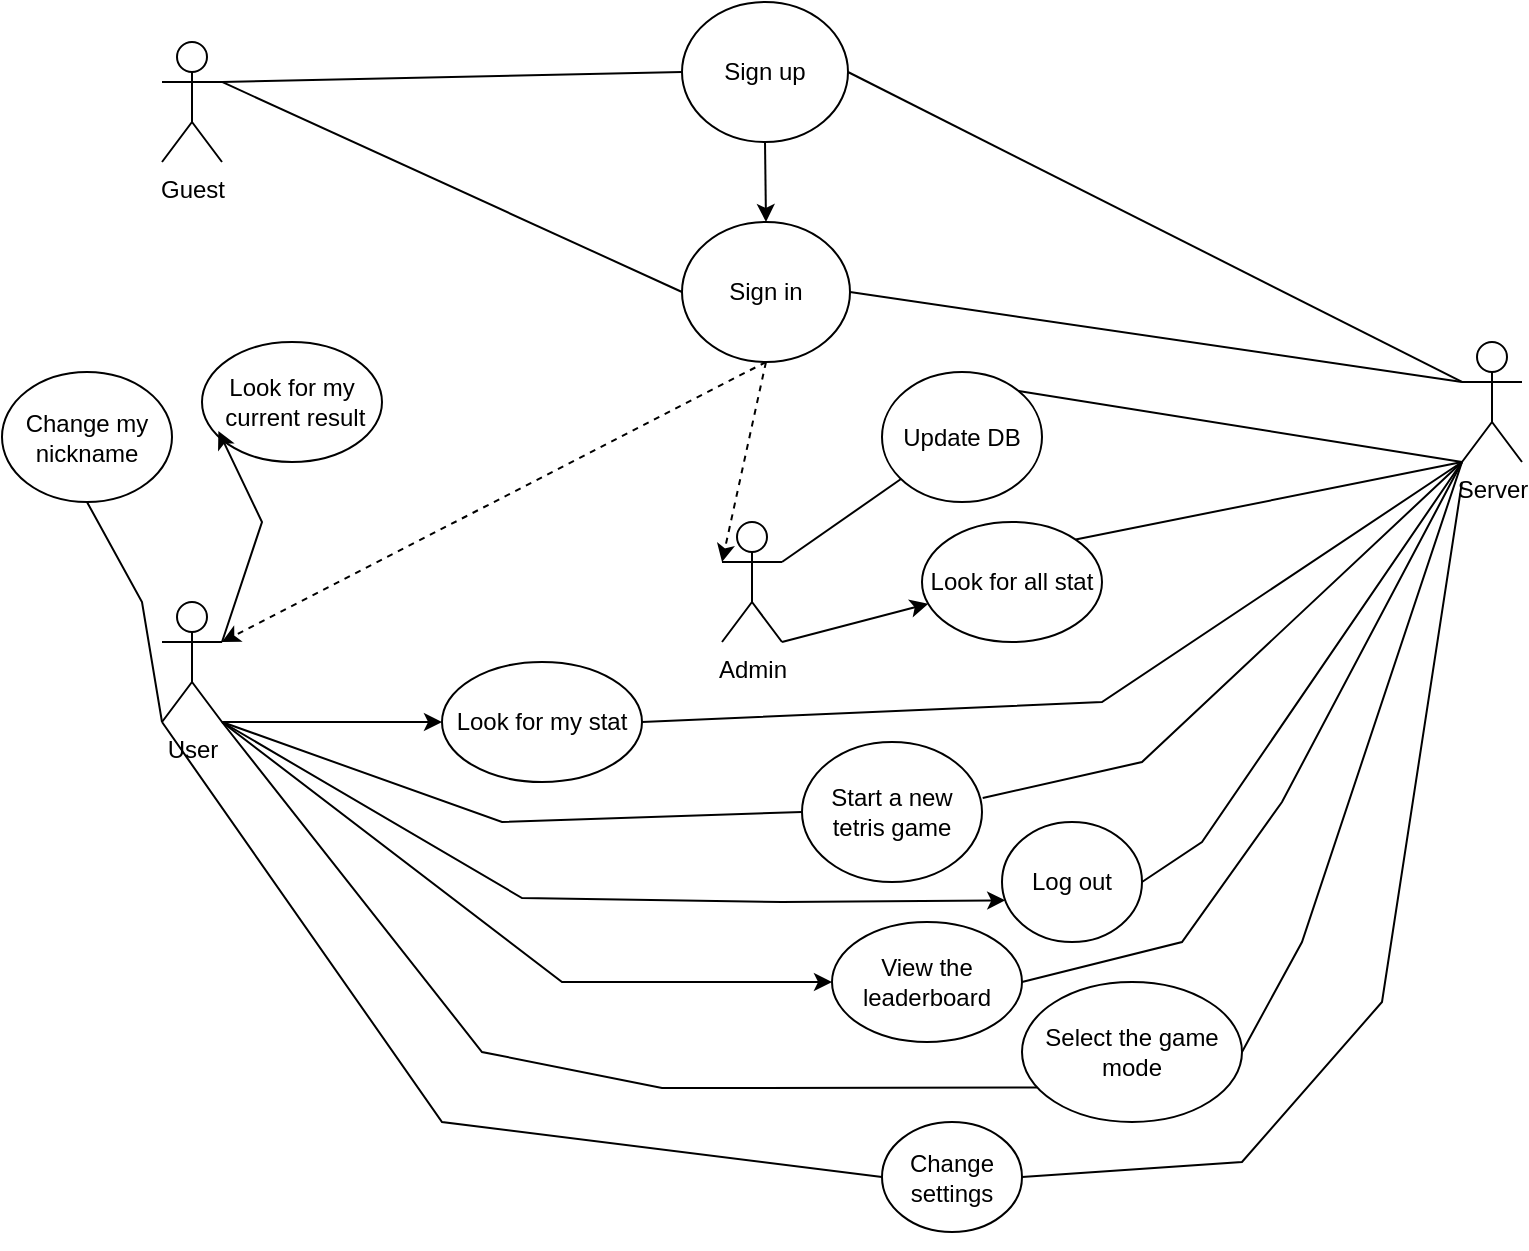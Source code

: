 <mxfile version="26.0.16" pages="2">
  <diagram id="C5RBs43oDa-KdzZeNtuy" name="Usecase">
    <mxGraphModel dx="1071" dy="588" grid="1" gridSize="10" guides="1" tooltips="1" connect="1" arrows="1" fold="1" page="1" pageScale="1" pageWidth="827" pageHeight="1169" math="0" shadow="0">
      <root>
        <mxCell id="WIyWlLk6GJQsqaUBKTNV-0" />
        <mxCell id="WIyWlLk6GJQsqaUBKTNV-1" parent="WIyWlLk6GJQsqaUBKTNV-0" />
        <mxCell id="0U7hj_pJcV__g8Mz-J5c-0" value="Guest" style="shape=umlActor;verticalLabelPosition=bottom;verticalAlign=top;html=1;outlineConnect=0;" parent="WIyWlLk6GJQsqaUBKTNV-1" vertex="1">
          <mxGeometry x="90" y="120" width="30" height="60" as="geometry" />
        </mxCell>
        <mxCell id="0U7hj_pJcV__g8Mz-J5c-2" value="Admin" style="shape=umlActor;verticalLabelPosition=bottom;verticalAlign=top;html=1;outlineConnect=0;" parent="WIyWlLk6GJQsqaUBKTNV-1" vertex="1">
          <mxGeometry x="370" y="360" width="30" height="60" as="geometry" />
        </mxCell>
        <mxCell id="0U7hj_pJcV__g8Mz-J5c-4" value="User" style="shape=umlActor;verticalLabelPosition=bottom;verticalAlign=top;html=1;outlineConnect=0;" parent="WIyWlLk6GJQsqaUBKTNV-1" vertex="1">
          <mxGeometry x="90" y="400" width="30" height="60" as="geometry" />
        </mxCell>
        <mxCell id="0U7hj_pJcV__g8Mz-J5c-9" value="Sign up" style="ellipse;whiteSpace=wrap;html=1;" parent="WIyWlLk6GJQsqaUBKTNV-1" vertex="1">
          <mxGeometry x="350" y="100" width="83" height="70" as="geometry" />
        </mxCell>
        <mxCell id="0U7hj_pJcV__g8Mz-J5c-10" value="Sign in" style="ellipse;whiteSpace=wrap;html=1;" parent="WIyWlLk6GJQsqaUBKTNV-1" vertex="1">
          <mxGeometry x="350" y="210" width="84" height="70" as="geometry" />
        </mxCell>
        <mxCell id="0U7hj_pJcV__g8Mz-J5c-11" value="" style="endArrow=none;html=1;rounded=0;exitX=1;exitY=0.333;exitDx=0;exitDy=0;exitPerimeter=0;entryX=0;entryY=0.5;entryDx=0;entryDy=0;startFill=0;" parent="WIyWlLk6GJQsqaUBKTNV-1" source="0U7hj_pJcV__g8Mz-J5c-0" target="0U7hj_pJcV__g8Mz-J5c-9" edge="1">
          <mxGeometry width="50" height="50" relative="1" as="geometry">
            <mxPoint x="120" y="190" as="sourcePoint" />
            <mxPoint x="170" y="140" as="targetPoint" />
            <Array as="points" />
          </mxGeometry>
        </mxCell>
        <mxCell id="0U7hj_pJcV__g8Mz-J5c-12" value="Server&lt;div&gt;&lt;br&gt;&lt;/div&gt;" style="shape=umlActor;verticalLabelPosition=bottom;verticalAlign=top;html=1;outlineConnect=0;" parent="WIyWlLk6GJQsqaUBKTNV-1" vertex="1">
          <mxGeometry x="740" y="270" width="30" height="60" as="geometry" />
        </mxCell>
        <mxCell id="0U7hj_pJcV__g8Mz-J5c-17" value="" style="endArrow=none;html=1;rounded=0;exitX=1;exitY=0.5;exitDx=0;exitDy=0;entryX=0;entryY=0.333;entryDx=0;entryDy=0;entryPerimeter=0;startFill=0;" parent="WIyWlLk6GJQsqaUBKTNV-1" source="0U7hj_pJcV__g8Mz-J5c-9" target="0U7hj_pJcV__g8Mz-J5c-12" edge="1">
          <mxGeometry width="50" height="50" relative="1" as="geometry">
            <mxPoint x="380" y="320" as="sourcePoint" />
            <mxPoint x="430" y="270" as="targetPoint" />
          </mxGeometry>
        </mxCell>
        <mxCell id="0U7hj_pJcV__g8Mz-J5c-18" value="" style="endArrow=none;html=1;rounded=0;exitX=1;exitY=0.333;exitDx=0;exitDy=0;exitPerimeter=0;entryX=0;entryY=0.5;entryDx=0;entryDy=0;" parent="WIyWlLk6GJQsqaUBKTNV-1" source="0U7hj_pJcV__g8Mz-J5c-0" target="0U7hj_pJcV__g8Mz-J5c-10" edge="1">
          <mxGeometry width="50" height="50" relative="1" as="geometry">
            <mxPoint x="280" y="380" as="sourcePoint" />
            <mxPoint x="330" y="330" as="targetPoint" />
          </mxGeometry>
        </mxCell>
        <mxCell id="0U7hj_pJcV__g8Mz-J5c-19" value="" style="endArrow=classic;html=1;rounded=0;exitX=0.5;exitY=1;exitDx=0;exitDy=0;entryX=0.5;entryY=0;entryDx=0;entryDy=0;" parent="WIyWlLk6GJQsqaUBKTNV-1" source="0U7hj_pJcV__g8Mz-J5c-9" target="0U7hj_pJcV__g8Mz-J5c-10" edge="1">
          <mxGeometry width="50" height="50" relative="1" as="geometry">
            <mxPoint x="280" y="380" as="sourcePoint" />
            <mxPoint x="330" y="330" as="targetPoint" />
          </mxGeometry>
        </mxCell>
        <mxCell id="0U7hj_pJcV__g8Mz-J5c-20" value="" style="endArrow=none;html=1;rounded=0;exitX=1;exitY=0.5;exitDx=0;exitDy=0;entryX=0;entryY=0.333;entryDx=0;entryDy=0;entryPerimeter=0;" parent="WIyWlLk6GJQsqaUBKTNV-1" source="0U7hj_pJcV__g8Mz-J5c-10" target="0U7hj_pJcV__g8Mz-J5c-12" edge="1">
          <mxGeometry width="50" height="50" relative="1" as="geometry">
            <mxPoint x="280" y="300" as="sourcePoint" />
            <mxPoint x="710" y="250" as="targetPoint" />
          </mxGeometry>
        </mxCell>
        <mxCell id="0U7hj_pJcV__g8Mz-J5c-25" value="" style="endArrow=classic;html=1;rounded=0;exitX=0.5;exitY=1;exitDx=0;exitDy=0;entryX=1;entryY=0.333;entryDx=0;entryDy=0;entryPerimeter=0;dashed=1;" parent="WIyWlLk6GJQsqaUBKTNV-1" source="0U7hj_pJcV__g8Mz-J5c-10" target="0U7hj_pJcV__g8Mz-J5c-4" edge="1">
          <mxGeometry width="50" height="50" relative="1" as="geometry">
            <mxPoint x="280" y="420" as="sourcePoint" />
            <mxPoint x="330" y="370" as="targetPoint" />
          </mxGeometry>
        </mxCell>
        <mxCell id="0U7hj_pJcV__g8Mz-J5c-26" value="" style="endArrow=classic;html=1;rounded=0;entryX=0;entryY=0.333;entryDx=0;entryDy=0;entryPerimeter=0;exitX=0.5;exitY=1;exitDx=0;exitDy=0;dashed=1;" parent="WIyWlLk6GJQsqaUBKTNV-1" source="0U7hj_pJcV__g8Mz-J5c-10" target="0U7hj_pJcV__g8Mz-J5c-2" edge="1">
          <mxGeometry width="50" height="50" relative="1" as="geometry">
            <mxPoint x="350" y="310" as="sourcePoint" />
            <mxPoint x="330" y="370" as="targetPoint" />
            <Array as="points" />
          </mxGeometry>
        </mxCell>
        <mxCell id="0U7hj_pJcV__g8Mz-J5c-28" value="L&lt;span style=&quot;background-color: transparent; color: light-dark(rgb(0, 0, 0), rgb(255, 255, 255));&quot;&gt;ook for all stat&lt;/span&gt;" style="ellipse;whiteSpace=wrap;html=1;" parent="WIyWlLk6GJQsqaUBKTNV-1" vertex="1">
          <mxGeometry x="470" y="360" width="90" height="60" as="geometry" />
        </mxCell>
        <mxCell id="0U7hj_pJcV__g8Mz-J5c-29" value="" style="endArrow=classic;html=1;rounded=0;exitX=1;exitY=1;exitDx=0;exitDy=0;exitPerimeter=0;" parent="WIyWlLk6GJQsqaUBKTNV-1" source="0U7hj_pJcV__g8Mz-J5c-2" target="0U7hj_pJcV__g8Mz-J5c-28" edge="1">
          <mxGeometry width="50" height="50" relative="1" as="geometry">
            <mxPoint x="280" y="300" as="sourcePoint" />
            <mxPoint x="330" y="250" as="targetPoint" />
          </mxGeometry>
        </mxCell>
        <mxCell id="0U7hj_pJcV__g8Mz-J5c-30" value="Update DB" style="ellipse;whiteSpace=wrap;html=1;" parent="WIyWlLk6GJQsqaUBKTNV-1" vertex="1">
          <mxGeometry x="450" y="285" width="80" height="65" as="geometry" />
        </mxCell>
        <mxCell id="0U7hj_pJcV__g8Mz-J5c-31" value="" style="endArrow=none;html=1;rounded=0;exitX=1;exitY=0.333;exitDx=0;exitDy=0;exitPerimeter=0;startFill=0;" parent="WIyWlLk6GJQsqaUBKTNV-1" source="0U7hj_pJcV__g8Mz-J5c-2" target="0U7hj_pJcV__g8Mz-J5c-30" edge="1">
          <mxGeometry width="50" height="50" relative="1" as="geometry">
            <mxPoint x="280" y="300" as="sourcePoint" />
            <mxPoint x="330" y="250" as="targetPoint" />
          </mxGeometry>
        </mxCell>
        <mxCell id="0U7hj_pJcV__g8Mz-J5c-32" value="" style="endArrow=none;html=1;rounded=0;exitX=1;exitY=0;exitDx=0;exitDy=0;entryX=0;entryY=1;entryDx=0;entryDy=0;entryPerimeter=0;" parent="WIyWlLk6GJQsqaUBKTNV-1" source="0U7hj_pJcV__g8Mz-J5c-28" target="0U7hj_pJcV__g8Mz-J5c-12" edge="1">
          <mxGeometry width="50" height="50" relative="1" as="geometry">
            <mxPoint x="280" y="300" as="sourcePoint" />
            <mxPoint x="690" y="230" as="targetPoint" />
          </mxGeometry>
        </mxCell>
        <mxCell id="0U7hj_pJcV__g8Mz-J5c-34" value="" style="endArrow=none;html=1;rounded=0;entryX=0;entryY=1;entryDx=0;entryDy=0;entryPerimeter=0;exitX=1;exitY=0;exitDx=0;exitDy=0;" parent="WIyWlLk6GJQsqaUBKTNV-1" source="0U7hj_pJcV__g8Mz-J5c-30" target="0U7hj_pJcV__g8Mz-J5c-12" edge="1">
          <mxGeometry width="50" height="50" relative="1" as="geometry">
            <mxPoint x="280" y="300" as="sourcePoint" />
            <mxPoint x="330" y="250" as="targetPoint" />
          </mxGeometry>
        </mxCell>
        <mxCell id="0U7hj_pJcV__g8Mz-J5c-36" value="Look for my stat" style="ellipse;whiteSpace=wrap;html=1;" parent="WIyWlLk6GJQsqaUBKTNV-1" vertex="1">
          <mxGeometry x="230" y="430" width="100" height="60" as="geometry" />
        </mxCell>
        <mxCell id="0U7hj_pJcV__g8Mz-J5c-37" value="" style="endArrow=classic;html=1;rounded=0;exitX=1;exitY=1;exitDx=0;exitDy=0;exitPerimeter=0;entryX=0;entryY=0.5;entryDx=0;entryDy=0;" parent="WIyWlLk6GJQsqaUBKTNV-1" source="0U7hj_pJcV__g8Mz-J5c-4" target="0U7hj_pJcV__g8Mz-J5c-36" edge="1">
          <mxGeometry width="50" height="50" relative="1" as="geometry">
            <mxPoint x="280" y="420" as="sourcePoint" />
            <mxPoint x="245" y="459" as="targetPoint" />
            <Array as="points" />
          </mxGeometry>
        </mxCell>
        <mxCell id="0U7hj_pJcV__g8Mz-J5c-40" value="" style="endArrow=none;html=1;rounded=0;exitX=1;exitY=0.5;exitDx=0;exitDy=0;entryX=0;entryY=1;entryDx=0;entryDy=0;entryPerimeter=0;" parent="WIyWlLk6GJQsqaUBKTNV-1" source="0U7hj_pJcV__g8Mz-J5c-36" target="0U7hj_pJcV__g8Mz-J5c-12" edge="1">
          <mxGeometry width="50" height="50" relative="1" as="geometry">
            <mxPoint x="280" y="420" as="sourcePoint" />
            <mxPoint x="330" y="370" as="targetPoint" />
            <Array as="points">
              <mxPoint x="560" y="450" />
            </Array>
          </mxGeometry>
        </mxCell>
        <mxCell id="0U7hj_pJcV__g8Mz-J5c-41" value="Select the game mode" style="ellipse;whiteSpace=wrap;html=1;" parent="WIyWlLk6GJQsqaUBKTNV-1" vertex="1">
          <mxGeometry x="520" y="590" width="110" height="70" as="geometry" />
        </mxCell>
        <mxCell id="0U7hj_pJcV__g8Mz-J5c-42" value="Start a new tetris game" style="ellipse;whiteSpace=wrap;html=1;" parent="WIyWlLk6GJQsqaUBKTNV-1" vertex="1">
          <mxGeometry x="410" y="470" width="90" height="70" as="geometry" />
        </mxCell>
        <mxCell id="0U7hj_pJcV__g8Mz-J5c-43" value="" style="endArrow=none;html=1;rounded=0;exitX=1;exitY=1;exitDx=0;exitDy=0;exitPerimeter=0;entryX=0;entryY=0.5;entryDx=0;entryDy=0;endFill=1;startFill=0;" parent="WIyWlLk6GJQsqaUBKTNV-1" source="0U7hj_pJcV__g8Mz-J5c-4" target="0U7hj_pJcV__g8Mz-J5c-42" edge="1">
          <mxGeometry width="50" height="50" relative="1" as="geometry">
            <mxPoint x="280" y="420" as="sourcePoint" />
            <mxPoint x="330" y="370" as="targetPoint" />
            <Array as="points">
              <mxPoint x="260" y="510" />
            </Array>
          </mxGeometry>
        </mxCell>
        <mxCell id="0U7hj_pJcV__g8Mz-J5c-45" value="" style="endArrow=none;html=1;rounded=0;exitX=1;exitY=1;exitDx=0;exitDy=0;exitPerimeter=0;entryX=0.069;entryY=0.754;entryDx=0;entryDy=0;endFill=1;startFill=0;entryPerimeter=0;" parent="WIyWlLk6GJQsqaUBKTNV-1" source="0U7hj_pJcV__g8Mz-J5c-4" target="0U7hj_pJcV__g8Mz-J5c-41" edge="1">
          <mxGeometry width="50" height="50" relative="1" as="geometry">
            <mxPoint x="280" y="420" as="sourcePoint" />
            <mxPoint x="330" y="370" as="targetPoint" />
            <Array as="points">
              <mxPoint x="250" y="625" />
              <mxPoint x="340" y="643" />
            </Array>
          </mxGeometry>
        </mxCell>
        <mxCell id="0U7hj_pJcV__g8Mz-J5c-48" value="Change settings" style="ellipse;whiteSpace=wrap;html=1;" parent="WIyWlLk6GJQsqaUBKTNV-1" vertex="1">
          <mxGeometry x="450" y="660" width="70" height="55" as="geometry" />
        </mxCell>
        <mxCell id="0U7hj_pJcV__g8Mz-J5c-49" value="" style="endArrow=none;html=1;rounded=0;entryX=0;entryY=0.5;entryDx=0;entryDy=0;endFill=1;exitX=0;exitY=1;exitDx=0;exitDy=0;exitPerimeter=0;startFill=0;" parent="WIyWlLk6GJQsqaUBKTNV-1" source="0U7hj_pJcV__g8Mz-J5c-4" target="0U7hj_pJcV__g8Mz-J5c-48" edge="1">
          <mxGeometry width="50" height="50" relative="1" as="geometry">
            <mxPoint x="70" y="440" as="sourcePoint" />
            <mxPoint x="330" y="490" as="targetPoint" />
            <Array as="points">
              <mxPoint x="230" y="660" />
            </Array>
          </mxGeometry>
        </mxCell>
        <mxCell id="0U7hj_pJcV__g8Mz-J5c-50" value="View the leaderboard" style="ellipse;whiteSpace=wrap;html=1;" parent="WIyWlLk6GJQsqaUBKTNV-1" vertex="1">
          <mxGeometry x="425" y="560" width="95" height="60" as="geometry" />
        </mxCell>
        <mxCell id="0U7hj_pJcV__g8Mz-J5c-51" value="" style="endArrow=classic;html=1;rounded=0;exitX=1;exitY=1;exitDx=0;exitDy=0;exitPerimeter=0;entryX=0;entryY=0.5;entryDx=0;entryDy=0;" parent="WIyWlLk6GJQsqaUBKTNV-1" source="0U7hj_pJcV__g8Mz-J5c-4" target="0U7hj_pJcV__g8Mz-J5c-50" edge="1">
          <mxGeometry width="50" height="50" relative="1" as="geometry">
            <mxPoint x="280" y="540" as="sourcePoint" />
            <mxPoint x="330" y="490" as="targetPoint" />
            <Array as="points">
              <mxPoint x="290" y="590" />
            </Array>
          </mxGeometry>
        </mxCell>
        <mxCell id="0U7hj_pJcV__g8Mz-J5c-52" value="Log out" style="ellipse;whiteSpace=wrap;html=1;" parent="WIyWlLk6GJQsqaUBKTNV-1" vertex="1">
          <mxGeometry x="510" y="510" width="70" height="60" as="geometry" />
        </mxCell>
        <mxCell id="0U7hj_pJcV__g8Mz-J5c-54" value="" style="endArrow=none;html=1;rounded=0;entryX=1.004;entryY=0.4;entryDx=0;entryDy=0;entryPerimeter=0;exitX=0;exitY=1;exitDx=0;exitDy=0;exitPerimeter=0;" parent="WIyWlLk6GJQsqaUBKTNV-1" target="0U7hj_pJcV__g8Mz-J5c-42" edge="1" source="0U7hj_pJcV__g8Mz-J5c-12">
          <mxGeometry width="50" height="50" relative="1" as="geometry">
            <mxPoint x="720" y="350" as="sourcePoint" />
            <mxPoint x="220" y="470" as="targetPoint" />
            <Array as="points">
              <mxPoint x="580" y="480" />
            </Array>
          </mxGeometry>
        </mxCell>
        <mxCell id="0U7hj_pJcV__g8Mz-J5c-55" value="" style="endArrow=classic;html=1;rounded=0;exitX=1;exitY=1;exitDx=0;exitDy=0;exitPerimeter=0;entryX=0.023;entryY=0.653;entryDx=0;entryDy=0;entryPerimeter=0;" parent="WIyWlLk6GJQsqaUBKTNV-1" source="0U7hj_pJcV__g8Mz-J5c-4" target="0U7hj_pJcV__g8Mz-J5c-52" edge="1">
          <mxGeometry width="50" height="50" relative="1" as="geometry">
            <mxPoint x="340" y="580" as="sourcePoint" />
            <mxPoint x="390" y="530" as="targetPoint" />
            <Array as="points">
              <mxPoint x="270" y="548" />
              <mxPoint x="400" y="550" />
            </Array>
          </mxGeometry>
        </mxCell>
        <mxCell id="0U7hj_pJcV__g8Mz-J5c-56" value="" style="endArrow=none;html=1;rounded=0;exitX=1;exitY=0.5;exitDx=0;exitDy=0;entryX=0;entryY=1;entryDx=0;entryDy=0;entryPerimeter=0;" parent="WIyWlLk6GJQsqaUBKTNV-1" source="0U7hj_pJcV__g8Mz-J5c-52" edge="1" target="0U7hj_pJcV__g8Mz-J5c-12">
          <mxGeometry width="50" height="50" relative="1" as="geometry">
            <mxPoint x="610" y="550" as="sourcePoint" />
            <mxPoint x="720" y="350" as="targetPoint" />
            <Array as="points">
              <mxPoint x="610" y="520" />
            </Array>
          </mxGeometry>
        </mxCell>
        <mxCell id="0U7hj_pJcV__g8Mz-J5c-57" value="Look for my&lt;div&gt;&lt;span style=&quot;background-color: transparent; color: light-dark(rgb(0, 0, 0), rgb(255, 255, 255));&quot;&gt;&amp;nbsp;current result&lt;/span&gt;&lt;/div&gt;" style="ellipse;whiteSpace=wrap;html=1;" parent="WIyWlLk6GJQsqaUBKTNV-1" vertex="1">
          <mxGeometry x="110" y="270" width="90" height="60" as="geometry" />
        </mxCell>
        <mxCell id="KSl2S3X6LiXkz5sUxBVu-1" value="Change my nickname" style="ellipse;whiteSpace=wrap;html=1;" vertex="1" parent="WIyWlLk6GJQsqaUBKTNV-1">
          <mxGeometry x="10" y="285" width="85" height="65" as="geometry" />
        </mxCell>
        <mxCell id="KSl2S3X6LiXkz5sUxBVu-3" value="" style="endArrow=none;html=1;rounded=0;exitX=1;exitY=0.5;exitDx=0;exitDy=0;entryX=0;entryY=1;entryDx=0;entryDy=0;entryPerimeter=0;" edge="1" parent="WIyWlLk6GJQsqaUBKTNV-1" source="0U7hj_pJcV__g8Mz-J5c-41" target="0U7hj_pJcV__g8Mz-J5c-12">
          <mxGeometry width="50" height="50" relative="1" as="geometry">
            <mxPoint x="270" y="520" as="sourcePoint" />
            <mxPoint x="720" y="350" as="targetPoint" />
            <Array as="points">
              <mxPoint x="660" y="570" />
            </Array>
          </mxGeometry>
        </mxCell>
        <mxCell id="KSl2S3X6LiXkz5sUxBVu-4" style="edgeStyle=orthogonalEdgeStyle;rounded=0;orthogonalLoop=1;jettySize=auto;html=1;exitX=0.5;exitY=1;exitDx=0;exitDy=0;" edge="1" parent="WIyWlLk6GJQsqaUBKTNV-1" source="0U7hj_pJcV__g8Mz-J5c-48" target="0U7hj_pJcV__g8Mz-J5c-48">
          <mxGeometry relative="1" as="geometry" />
        </mxCell>
        <mxCell id="KSl2S3X6LiXkz5sUxBVu-5" value="" style="endArrow=none;html=1;rounded=0;exitX=1;exitY=0.5;exitDx=0;exitDy=0;entryX=0;entryY=1;entryDx=0;entryDy=0;entryPerimeter=0;" edge="1" parent="WIyWlLk6GJQsqaUBKTNV-1" source="0U7hj_pJcV__g8Mz-J5c-50" target="0U7hj_pJcV__g8Mz-J5c-12">
          <mxGeometry width="50" height="50" relative="1" as="geometry">
            <mxPoint x="270" y="520" as="sourcePoint" />
            <mxPoint x="320" y="470" as="targetPoint" />
            <Array as="points">
              <mxPoint x="600" y="570" />
              <mxPoint x="650" y="500" />
            </Array>
          </mxGeometry>
        </mxCell>
        <mxCell id="KSl2S3X6LiXkz5sUxBVu-6" value="" style="endArrow=classic;html=1;rounded=0;entryX=0.091;entryY=0.741;entryDx=0;entryDy=0;exitX=1;exitY=0.333;exitDx=0;exitDy=0;exitPerimeter=0;entryPerimeter=0;" edge="1" parent="WIyWlLk6GJQsqaUBKTNV-1" source="0U7hj_pJcV__g8Mz-J5c-4" target="0U7hj_pJcV__g8Mz-J5c-57">
          <mxGeometry width="50" height="50" relative="1" as="geometry">
            <mxPoint x="130" y="440" as="sourcePoint" />
            <mxPoint x="320" y="370" as="targetPoint" />
            <Array as="points">
              <mxPoint x="140" y="360" />
            </Array>
          </mxGeometry>
        </mxCell>
        <mxCell id="KSl2S3X6LiXkz5sUxBVu-7" value="" style="endArrow=none;html=1;rounded=0;exitX=0;exitY=1;exitDx=0;exitDy=0;exitPerimeter=0;entryX=0.5;entryY=1;entryDx=0;entryDy=0;startFill=0;" edge="1" parent="WIyWlLk6GJQsqaUBKTNV-1" source="0U7hj_pJcV__g8Mz-J5c-4" target="KSl2S3X6LiXkz5sUxBVu-1">
          <mxGeometry width="50" height="50" relative="1" as="geometry">
            <mxPoint x="260" y="520" as="sourcePoint" />
            <mxPoint x="310" y="470" as="targetPoint" />
            <Array as="points">
              <mxPoint x="80" y="400" />
            </Array>
          </mxGeometry>
        </mxCell>
        <mxCell id="KSl2S3X6LiXkz5sUxBVu-8" style="edgeStyle=orthogonalEdgeStyle;rounded=0;orthogonalLoop=1;jettySize=auto;html=1;exitX=0.5;exitY=1;exitDx=0;exitDy=0;" edge="1" parent="WIyWlLk6GJQsqaUBKTNV-1" source="0U7hj_pJcV__g8Mz-J5c-48" target="0U7hj_pJcV__g8Mz-J5c-48">
          <mxGeometry relative="1" as="geometry" />
        </mxCell>
        <mxCell id="BD9KoJysdysaP4Dz7qc2-0" value="" style="endArrow=none;html=1;rounded=0;exitX=1;exitY=0.5;exitDx=0;exitDy=0;" edge="1" parent="WIyWlLk6GJQsqaUBKTNV-1" source="0U7hj_pJcV__g8Mz-J5c-48">
          <mxGeometry width="50" height="50" relative="1" as="geometry">
            <mxPoint x="330" y="510" as="sourcePoint" />
            <mxPoint x="740" y="340" as="targetPoint" />
            <Array as="points">
              <mxPoint x="630" y="680" />
              <mxPoint x="700" y="600" />
            </Array>
          </mxGeometry>
        </mxCell>
      </root>
    </mxGraphModel>
  </diagram>
  <diagram id="Vw7GHhl0fOvuBDHQ20CX" name="Class Diagram">
    <mxGraphModel dx="910" dy="500" grid="1" gridSize="10" guides="1" tooltips="1" connect="1" arrows="1" fold="1" page="1" pageScale="1" pageWidth="827" pageHeight="1169" math="0" shadow="0">
      <root>
        <mxCell id="0" />
        <mxCell id="1" parent="0" />
        <mxCell id="Mi7HjXs85xsGlYcdrhcW-6" value="" style="edgeStyle=orthogonalEdgeStyle;rounded=0;orthogonalLoop=1;jettySize=auto;html=1;entryX=0.483;entryY=0;entryDx=0;entryDy=0;entryPerimeter=0;endArrow=none;startFill=0;" edge="1" parent="1" source="3i66s6ww7nDhghAizmxa-1" target="3i66s6ww7nDhghAizmxa-9">
          <mxGeometry relative="1" as="geometry" />
        </mxCell>
        <mxCell id="3i66s6ww7nDhghAizmxa-1" value="MyTcpServer" style="swimlane;fontStyle=1;align=center;verticalAlign=top;childLayout=stackLayout;horizontal=1;startSize=26;horizontalStack=0;resizeParent=1;resizeParentMax=0;resizeLast=0;collapsible=1;marginBottom=0;whiteSpace=wrap;html=1;" vertex="1" parent="1">
          <mxGeometry x="120" y="80" width="200" height="160" as="geometry" />
        </mxCell>
        <mxCell id="3i66s6ww7nDhghAizmxa-2" value="- mTcpServer: QTcpServer *&lt;div&gt;- clients: QList&amp;lt;MyClient&amp;gt;&lt;/div&gt;" style="text;strokeColor=none;fillColor=none;align=left;verticalAlign=top;spacingLeft=4;spacingRight=4;overflow=hidden;rotatable=0;points=[[0,0.5],[1,0.5]];portConstraint=eastwest;whiteSpace=wrap;html=1;" vertex="1" parent="3i66s6ww7nDhghAizmxa-1">
          <mxGeometry y="26" width="200" height="34" as="geometry" />
        </mxCell>
        <mxCell id="3i66s6ww7nDhghAizmxa-3" value="" style="line;strokeWidth=1;fillColor=none;align=left;verticalAlign=middle;spacingTop=-1;spacingLeft=3;spacingRight=3;rotatable=0;labelPosition=right;points=[];portConstraint=eastwest;strokeColor=inherit;" vertex="1" parent="3i66s6ww7nDhghAizmxa-1">
          <mxGeometry y="60" width="200" height="18" as="geometry" />
        </mxCell>
        <mxCell id="3i66s6ww7nDhghAizmxa-4" value="+ MyTcpServer(QObject*)&lt;div&gt;+ ~MyTcpServer()&lt;/div&gt;&lt;div&gt;+ slotNewConnection(): void&lt;/div&gt;&lt;div&gt;+ slotServerRead(): void&lt;/div&gt;&lt;div&gt;+ slotClientDisconnected(): void&lt;/div&gt;&lt;div&gt;&lt;br&gt;&lt;/div&gt;" style="text;strokeColor=none;fillColor=none;align=left;verticalAlign=top;spacingLeft=4;spacingRight=4;overflow=hidden;rotatable=0;points=[[0,0.5],[1,0.5]];portConstraint=eastwest;whiteSpace=wrap;html=1;" vertex="1" parent="3i66s6ww7nDhghAizmxa-1">
          <mxGeometry y="78" width="200" height="82" as="geometry" />
        </mxCell>
        <mxCell id="3i66s6ww7nDhghAizmxa-5" value="MyClient" style="swimlane;fontStyle=1;align=center;verticalAlign=top;childLayout=stackLayout;horizontal=1;startSize=26;horizontalStack=0;resizeParent=1;resizeParentMax=0;resizeLast=0;collapsible=1;marginBottom=0;whiteSpace=wrap;html=1;" vertex="1" parent="1">
          <mxGeometry x="430" y="80" width="220" height="250" as="geometry" />
        </mxCell>
        <mxCell id="3i66s6ww7nDhghAizmxa-6" value="- mTcpSocket: QTcpSocket *&lt;div&gt;- login: QString&lt;/div&gt;&lt;div&gt;- id_connection: int&lt;/div&gt;&lt;div&gt;&lt;br&gt;&lt;/div&gt;" style="text;strokeColor=none;fillColor=none;align=left;verticalAlign=top;spacingLeft=4;spacingRight=4;overflow=hidden;rotatable=0;points=[[0,0.5],[1,0.5]];portConstraint=eastwest;whiteSpace=wrap;html=1;" vertex="1" parent="3i66s6ww7nDhghAizmxa-5">
          <mxGeometry y="26" width="220" height="54" as="geometry" />
        </mxCell>
        <mxCell id="3i66s6ww7nDhghAizmxa-7" value="" style="line;strokeWidth=1;fillColor=none;align=left;verticalAlign=middle;spacingTop=-1;spacingLeft=3;spacingRight=3;rotatable=0;labelPosition=right;points=[];portConstraint=eastwest;strokeColor=inherit;" vertex="1" parent="3i66s6ww7nDhghAizmxa-5">
          <mxGeometry y="80" width="220" height="10" as="geometry" />
        </mxCell>
        <mxCell id="3i66s6ww7nDhghAizmxa-8" value="+ MyClient()&lt;div&gt;+ ~MyClient()&lt;/div&gt;&lt;div&gt;+ is_auth(): bool&lt;/div&gt;&lt;div&gt;+ password(): bool&lt;/div&gt;&lt;div&gt;+ changeNickname(QString): bool&lt;/div&gt;&lt;div&gt;+ changeSettings(QByteArray): bool&lt;/div&gt;&lt;div&gt;+ selectGameMode(int): bool&lt;/div&gt;&lt;div&gt;+ logOut(): void&lt;/div&gt;&lt;div&gt;+ viewLeaderboard(): QByteArray&lt;/div&gt;&lt;div&gt;+ startNewGame(): void&lt;/div&gt;" style="text;strokeColor=none;fillColor=none;align=left;verticalAlign=top;spacingLeft=4;spacingRight=4;overflow=hidden;rotatable=0;points=[[0,0.5],[1,0.5]];portConstraint=eastwest;whiteSpace=wrap;html=1;" vertex="1" parent="3i66s6ww7nDhghAizmxa-5">
          <mxGeometry y="90" width="220" height="160" as="geometry" />
        </mxCell>
        <mxCell id="3i66s6ww7nDhghAizmxa-9" value="FunctionsForServer" style="swimlane;fontStyle=1;align=center;verticalAlign=top;childLayout=stackLayout;horizontal=1;startSize=26;horizontalStack=0;resizeParent=1;resizeParentMax=0;resizeLast=0;collapsible=1;marginBottom=0;whiteSpace=wrap;html=1;" vertex="1" parent="1">
          <mxGeometry x="80" y="300" width="290" height="220" as="geometry" />
        </mxCell>
        <mxCell id="3i66s6ww7nDhghAizmxa-11" value="" style="line;strokeWidth=1;fillColor=none;align=left;verticalAlign=middle;spacingTop=-1;spacingLeft=3;spacingRight=3;rotatable=0;labelPosition=right;points=[];portConstraint=eastwest;strokeColor=inherit;" vertex="1" parent="3i66s6ww7nDhghAizmxa-9">
          <mxGeometry y="26" width="290" height="4" as="geometry" />
        </mxCell>
        <mxCell id="3i66s6ww7nDhghAizmxa-12" value="+ parsing(int, QString): QByteArray&lt;div&gt;+ auth(int, QString, QString): QByteArray&lt;/div&gt;&lt;div&gt;+ reg(QString, QString, QString): QByteArray&lt;/div&gt;&lt;div&gt;+ auth(QString, QString): QByteArray&lt;/div&gt;&lt;div&gt;+ lookmystat(int): QByteArray&lt;/div&gt;&lt;div&gt;+ lookallstat(): QByteArray&lt;/div&gt;&lt;div&gt;+ changeNickname(int, QString): QByteArray&lt;/div&gt;&lt;div&gt;+ changeSettings(int, QByteArray): QByteArray&lt;/div&gt;&lt;div&gt;+ selectGameMode(int, int): QByteArray&lt;/div&gt;&lt;div&gt;+ logOut(int): void&lt;/div&gt;&lt;div&gt;+ viewLeaderboard(): QByteArray&lt;/div&gt;&lt;div&gt;+ startNewGame(int): QByteArray&lt;br&gt;&lt;div&gt;&lt;br&gt;&lt;/div&gt;&lt;/div&gt;" style="text;strokeColor=none;fillColor=none;align=left;verticalAlign=top;spacingLeft=4;spacingRight=4;overflow=hidden;rotatable=0;points=[[0,0.5],[1,0.5]];portConstraint=eastwest;whiteSpace=wrap;html=1;" vertex="1" parent="3i66s6ww7nDhghAizmxa-9">
          <mxGeometry y="30" width="290" height="190" as="geometry" />
        </mxCell>
        <mxCell id="lG56ZUb7Fhc-ZXEq5qqC-5" value="MyDB_destroyer" style="swimlane;fontStyle=1;align=center;verticalAlign=top;childLayout=stackLayout;horizontal=1;startSize=26;horizontalStack=0;resizeParent=1;resizeParentMax=0;resizeLast=0;collapsible=1;marginBottom=0;whiteSpace=wrap;html=1;" vertex="1" parent="1">
          <mxGeometry x="475" y="550" width="200" height="150" as="geometry" />
        </mxCell>
        <mxCell id="lG56ZUb7Fhc-ZXEq5qqC-6" value="- dbConnection: QSqlDatabase&lt;div&gt;- retentionPeriod: int&lt;/div&gt;&lt;div&gt;- userDeletionFlag: bool&lt;/div&gt;&lt;div&gt;- leaderboardResetFlag: bool&lt;/div&gt;" style="text;strokeColor=none;fillColor=none;align=left;verticalAlign=top;spacingLeft=4;spacingRight=4;overflow=hidden;rotatable=0;points=[[0,0.5],[1,0.5]];portConstraint=eastwest;whiteSpace=wrap;html=1;" vertex="1" parent="lG56ZUb7Fhc-ZXEq5qqC-5">
          <mxGeometry y="26" width="200" height="64" as="geometry" />
        </mxCell>
        <mxCell id="lG56ZUb7Fhc-ZXEq5qqC-7" value="" style="line;strokeWidth=1;fillColor=none;align=left;verticalAlign=middle;spacingTop=-1;spacingLeft=3;spacingRight=3;rotatable=0;labelPosition=right;points=[];portConstraint=eastwest;strokeColor=inherit;" vertex="1" parent="lG56ZUb7Fhc-ZXEq5qqC-5">
          <mxGeometry y="90" width="200" height="8" as="geometry" />
        </mxCell>
        <mxCell id="lG56ZUb7Fhc-ZXEq5qqC-8" value="+ clearOldStats(): bool&lt;div&gt;+ deleteUser(int): bool&lt;/div&gt;&lt;div&gt;+ resetLeaderboard(): bool&lt;/div&gt;" style="text;strokeColor=none;fillColor=none;align=left;verticalAlign=top;spacingLeft=4;spacingRight=4;overflow=hidden;rotatable=0;points=[[0,0.5],[1,0.5]];portConstraint=eastwest;whiteSpace=wrap;html=1;" vertex="1" parent="lG56ZUb7Fhc-ZXEq5qqC-5">
          <mxGeometry y="98" width="200" height="52" as="geometry" />
        </mxCell>
        <mxCell id="Mi7HjXs85xsGlYcdrhcW-1" value="" style="endArrow=diamondThin;endFill=0;endSize=24;html=1;rounded=0;entryX=0.995;entryY=-0.028;entryDx=0;entryDy=0;entryPerimeter=0;" edge="1" parent="1">
          <mxGeometry width="160" relative="1" as="geometry">
            <mxPoint x="430" y="107.67" as="sourcePoint" />
            <mxPoint x="319" y="107.718" as="targetPoint" />
          </mxGeometry>
        </mxCell>
        <mxCell id="Mi7HjXs85xsGlYcdrhcW-2" value="1" style="text;html=1;align=center;verticalAlign=middle;resizable=0;points=[];autosize=1;strokeColor=none;fillColor=none;" vertex="1" parent="1">
          <mxGeometry x="320" y="108" width="30" height="30" as="geometry" />
        </mxCell>
        <mxCell id="Mi7HjXs85xsGlYcdrhcW-4" value="1*" style="text;html=1;align=center;verticalAlign=middle;resizable=0;points=[];autosize=1;strokeColor=none;fillColor=none;" vertex="1" parent="1">
          <mxGeometry x="400" y="108" width="30" height="30" as="geometry" />
        </mxCell>
        <mxCell id="Mi7HjXs85xsGlYcdrhcW-7" value="" style="edgeStyle=orthogonalEdgeStyle;rounded=0;orthogonalLoop=1;jettySize=auto;html=1;endArrow=none;startFill=0;" edge="1" parent="1">
          <mxGeometry relative="1" as="geometry">
            <mxPoint x="370" y="411" as="sourcePoint" />
            <mxPoint x="450" y="390" as="targetPoint" />
            <Array as="points">
              <mxPoint x="410" y="411" />
              <mxPoint x="410" y="390" />
            </Array>
          </mxGeometry>
        </mxCell>
        <mxCell id="Mi7HjXs85xsGlYcdrhcW-8" value="" style="edgeStyle=orthogonalEdgeStyle;rounded=0;orthogonalLoop=1;jettySize=auto;html=1;entryX=0;entryY=0.5;entryDx=0;entryDy=0;endArrow=none;startFill=0;" edge="1" parent="1" source="3i66s6ww7nDhghAizmxa-12" target="lG56ZUb7Fhc-ZXEq5qqC-6">
          <mxGeometry relative="1" as="geometry">
            <Array as="points">
              <mxPoint x="410" y="430" />
              <mxPoint x="410" y="638" />
            </Array>
          </mxGeometry>
        </mxCell>
        <mxCell id="I8Hl9mYYMr2qx7kuR6iw-1" value="MyDB" style="swimlane;fontStyle=1;align=center;verticalAlign=top;childLayout=stackLayout;horizontal=1;startSize=26;horizontalStack=0;resizeParent=1;resizeParentMax=0;resizeLast=0;collapsible=1;marginBottom=0;whiteSpace=wrap;html=1;" vertex="1" parent="1">
          <mxGeometry x="450" y="350" width="240" height="170" as="geometry" />
        </mxCell>
        <mxCell id="I8Hl9mYYMr2qx7kuR6iw-2" value="- dbConnection: QSqlDatabase&lt;div&gt;- userTable: QString&lt;/div&gt;&lt;div&gt;- statsTable: QString&lt;/div&gt;&lt;div&gt;- leaderboardTable: QString&lt;/div&gt;" style="text;strokeColor=none;fillColor=none;align=left;verticalAlign=top;spacingLeft=4;spacingRight=4;overflow=hidden;rotatable=0;points=[[0,0.5],[1,0.5]];portConstraint=eastwest;whiteSpace=wrap;html=1;" vertex="1" parent="I8Hl9mYYMr2qx7kuR6iw-1">
          <mxGeometry y="26" width="240" height="64" as="geometry" />
        </mxCell>
        <mxCell id="I8Hl9mYYMr2qx7kuR6iw-3" value="" style="line;strokeWidth=1;fillColor=none;align=left;verticalAlign=middle;spacingTop=-1;spacingLeft=3;spacingRight=3;rotatable=0;labelPosition=right;points=[];portConstraint=eastwest;strokeColor=inherit;" vertex="1" parent="I8Hl9mYYMr2qx7kuR6iw-1">
          <mxGeometry y="90" width="240" height="8" as="geometry" />
        </mxCell>
        <mxCell id="I8Hl9mYYMr2qx7kuR6iw-4" value="+ updateNickname(int, QString): bool&lt;div&gt;+ updateSettings(int, QByteArray): bool&lt;/div&gt;&lt;div&gt;+ getLeaderboard(): QByteArray&lt;/div&gt;&lt;div&gt;+ saveGameResult(int, QByteArray): bool&lt;/div&gt;" style="text;strokeColor=none;fillColor=none;align=left;verticalAlign=top;spacingLeft=4;spacingRight=4;overflow=hidden;rotatable=0;points=[[0,0.5],[1,0.5]];portConstraint=eastwest;whiteSpace=wrap;html=1;" vertex="1" parent="I8Hl9mYYMr2qx7kuR6iw-1">
          <mxGeometry y="98" width="240" height="72" as="geometry" />
        </mxCell>
      </root>
    </mxGraphModel>
  </diagram>
</mxfile>

